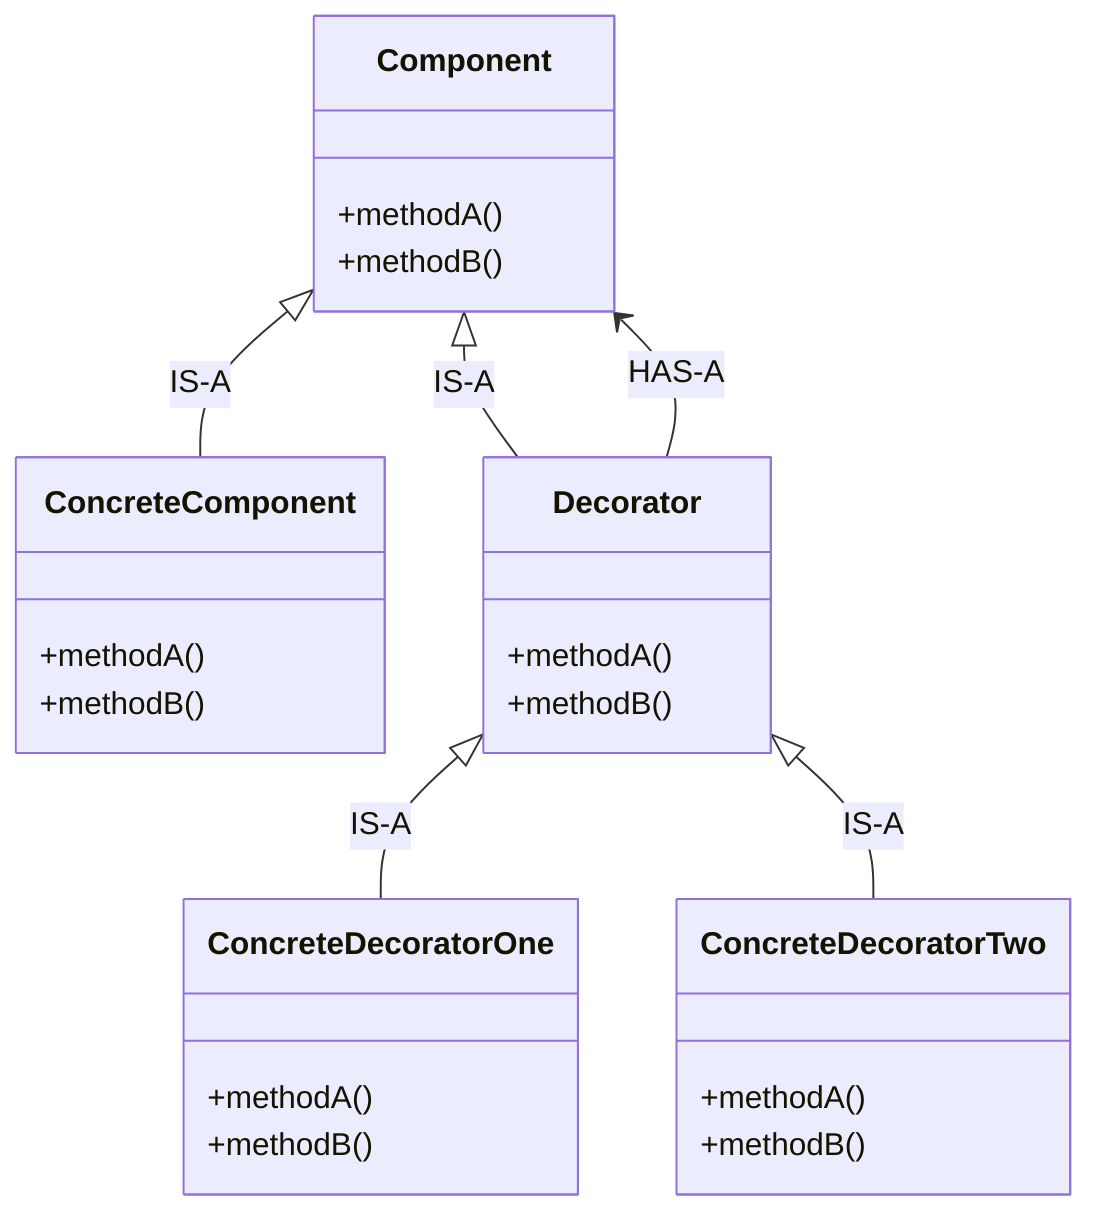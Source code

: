 classDiagram
    class Component {
        +methodA()
        +methodB()
    }
    class ConcreteComponent {
        +methodA()
        +methodB()
    }
    class Decorator {
        +methodA()
        +methodB()
    }
    class ConcreteDecoratorOne {
        +methodA()
        +methodB()
    }
    class ConcreteDecoratorTwo {
        +methodA()
        +methodB()
    }
    Component <|-- ConcreteComponent : IS-A
    Component <|-- Decorator : IS-A
    Component <-- Decorator : HAS-A
    Decorator <|-- ConcreteDecoratorOne : IS-A
    Decorator <|-- ConcreteDecoratorTwo : IS-A